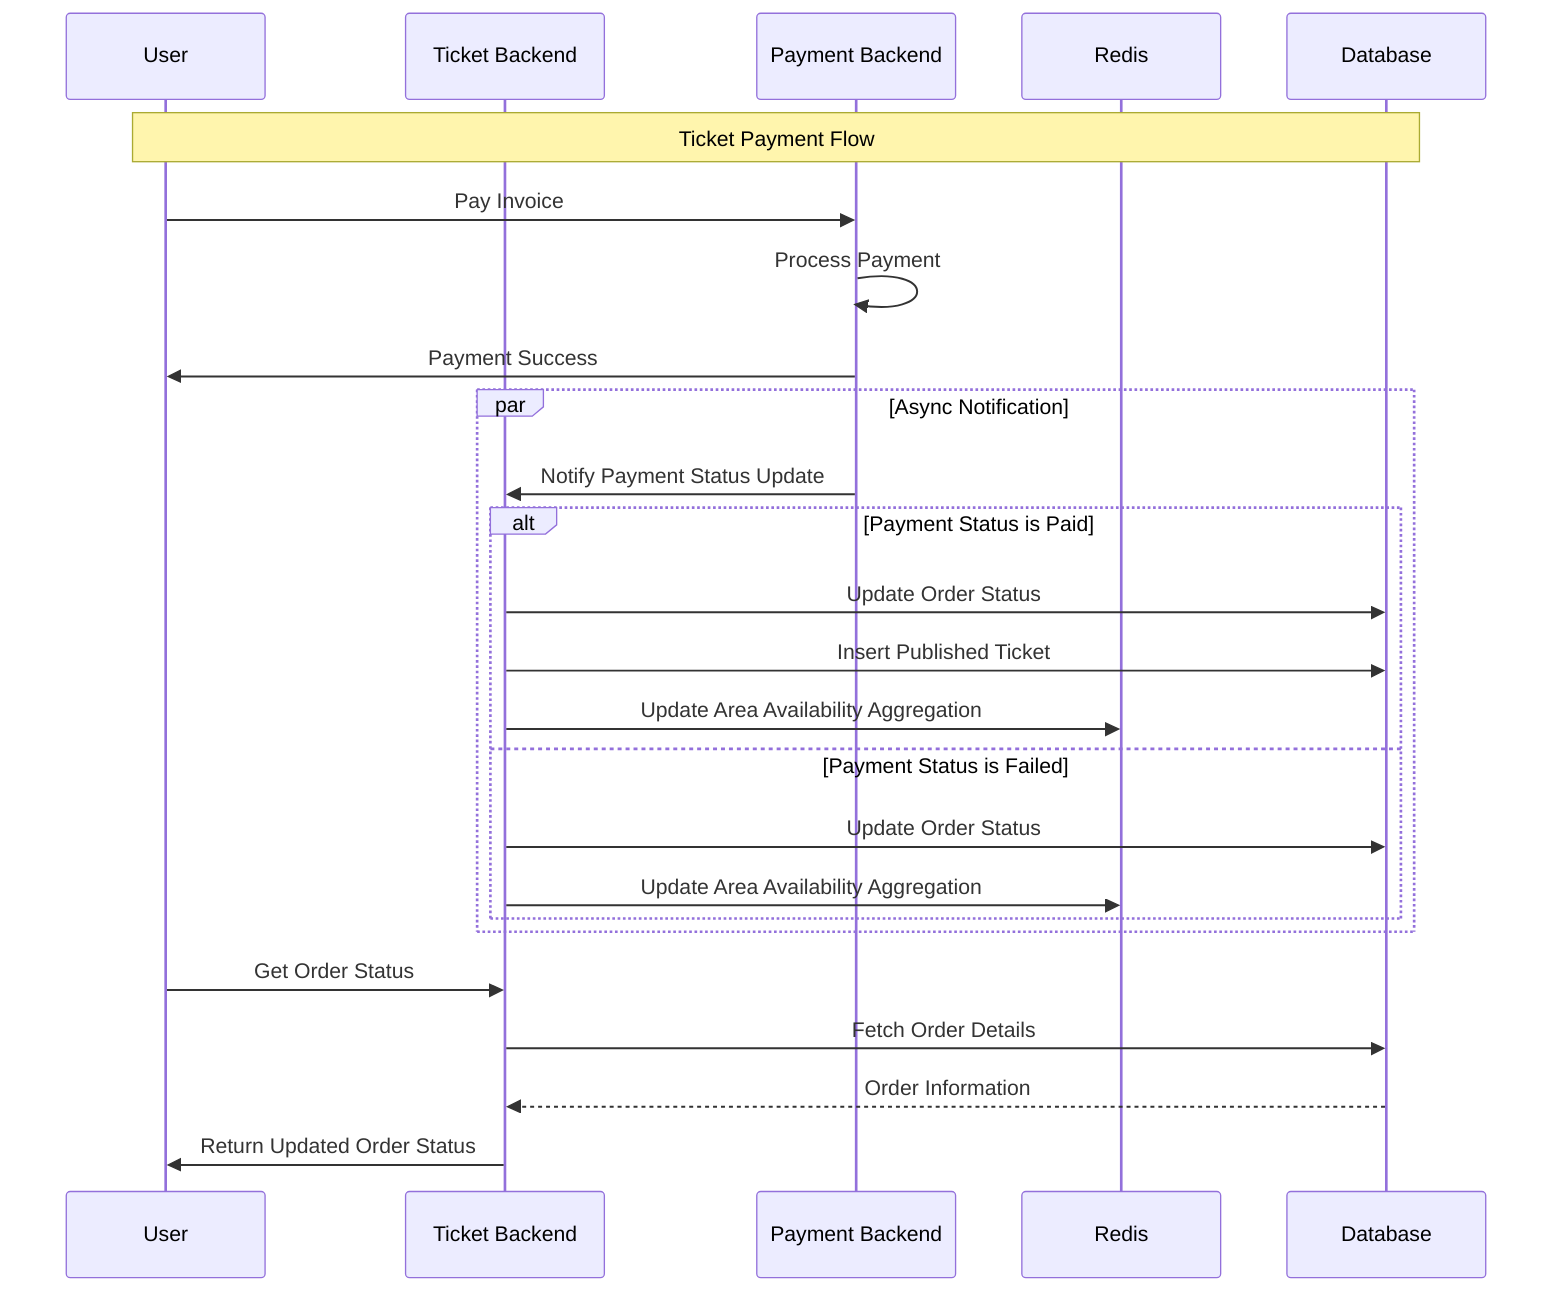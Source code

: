 sequenceDiagram
    participant User
    participant TicketBackend as Ticket Backend
    participant PaymentBackend as Payment Backend
    participant Redis
    participant Database as Database

    Note over User, Database: Ticket Payment Flow
    
    User->>PaymentBackend: Pay Invoice
    PaymentBackend->>PaymentBackend: Process Payment
    PaymentBackend->>User: Payment Success
    
    par Async Notification
        PaymentBackend->>TicketBackend: Notify Payment Status Update
        alt Payment Status is Paid
            TicketBackend->>Database: Update Order Status
            TicketBackend->>Database: Insert Published Ticket
            TicketBackend->>Redis: Update Area Availability Aggregation
        else Payment Status is Failed
            TicketBackend->>Database: Update Order Status
            TicketBackend->>Redis: Update Area Availability Aggregation
        end
    end
    
    User->>TicketBackend: Get Order Status
    TicketBackend->>Database: Fetch Order Details
    Database-->>TicketBackend: Order Information
    TicketBackend->>User: Return Updated Order Status
